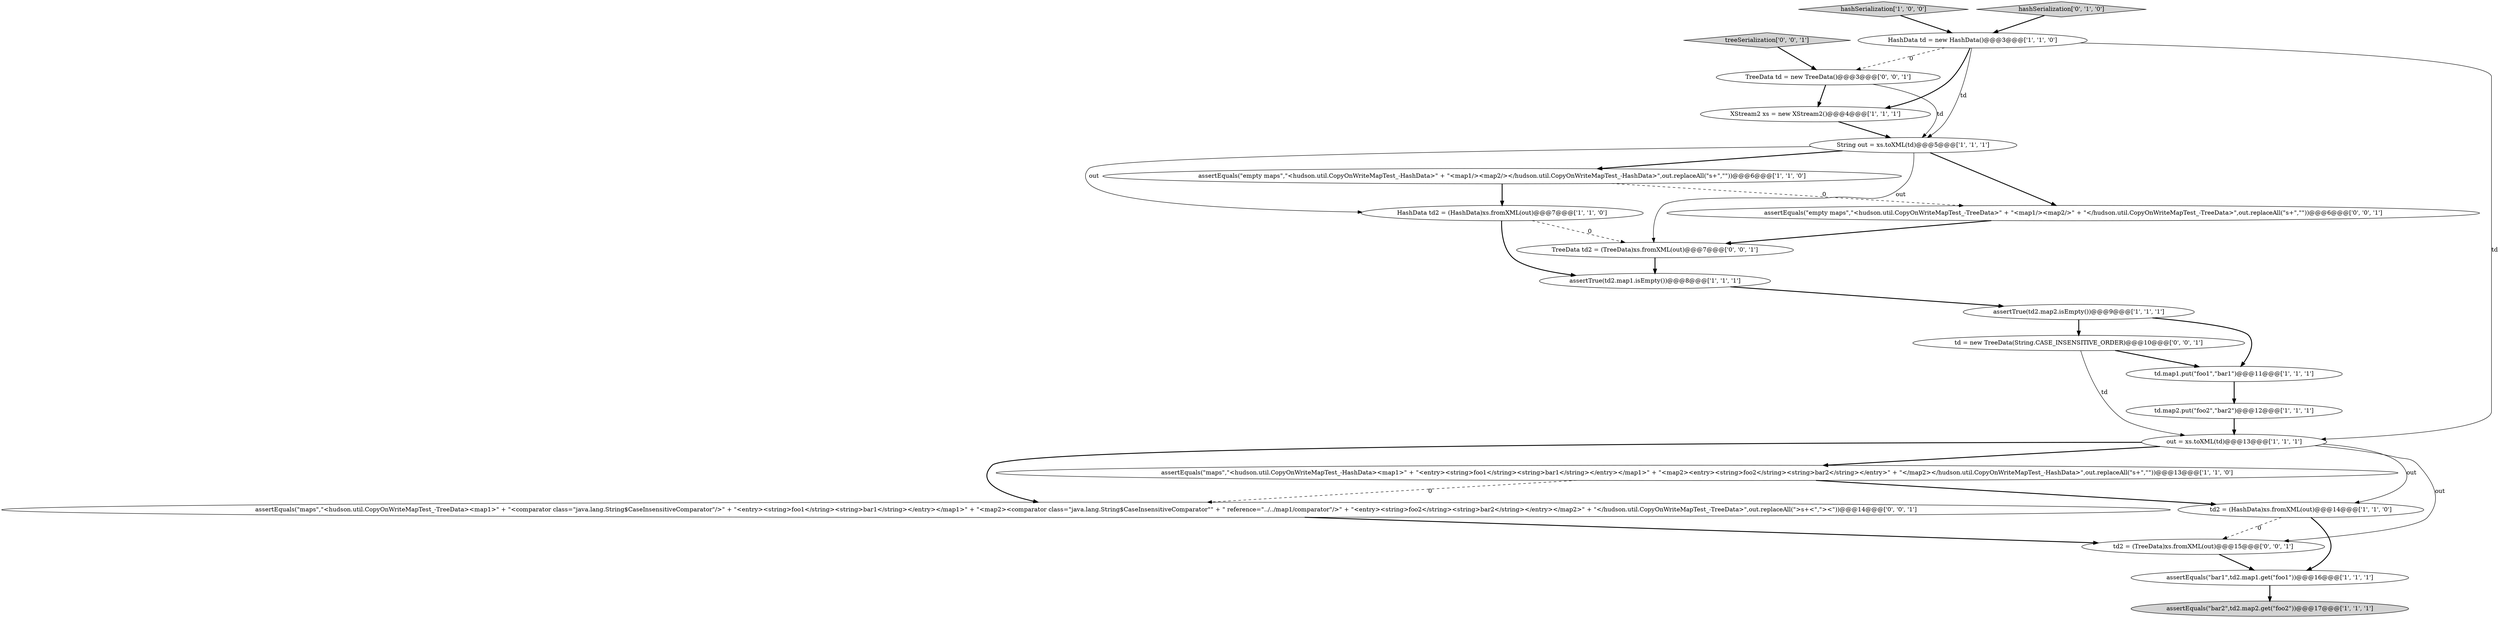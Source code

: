 digraph {
19 [style = filled, label = "TreeData td2 = (TreeData)xs.fromXML(out)@@@7@@@['0', '0', '1']", fillcolor = white, shape = ellipse image = "AAA0AAABBB3BBB"];
4 [style = filled, label = "assertTrue(td2.map1.isEmpty())@@@8@@@['1', '1', '1']", fillcolor = white, shape = ellipse image = "AAA0AAABBB1BBB"];
17 [style = filled, label = "assertEquals(\"empty maps\",\"<hudson.util.CopyOnWriteMapTest_-TreeData>\" + \"<map1/><map2/>\" + \"</hudson.util.CopyOnWriteMapTest_-TreeData>\",out.replaceAll(\"\s+\",\"\"))@@@6@@@['0', '0', '1']", fillcolor = white, shape = ellipse image = "AAA0AAABBB3BBB"];
9 [style = filled, label = "out = xs.toXML(td)@@@13@@@['1', '1', '1']", fillcolor = white, shape = ellipse image = "AAA0AAABBB1BBB"];
2 [style = filled, label = "assertTrue(td2.map2.isEmpty())@@@9@@@['1', '1', '1']", fillcolor = white, shape = ellipse image = "AAA0AAABBB1BBB"];
14 [style = filled, label = "assertEquals(\"bar1\",td2.map1.get(\"foo1\"))@@@16@@@['1', '1', '1']", fillcolor = white, shape = ellipse image = "AAA0AAABBB1BBB"];
20 [style = filled, label = "assertEquals(\"maps\",\"<hudson.util.CopyOnWriteMapTest_-TreeData><map1>\" + \"<comparator class=\"java.lang.String$CaseInsensitiveComparator\"/>\" + \"<entry><string>foo1</string><string>bar1</string></entry></map1>\" + \"<map2><comparator class=\"java.lang.String$CaseInsensitiveComparator\"\" + \" reference=\"../../map1/comparator\"/>\" + \"<entry><string>foo2</string><string>bar2</string></entry></map2>\" + \"</hudson.util.CopyOnWriteMapTest_-TreeData>\",out.replaceAll(\">\s+<\",\"><\"))@@@14@@@['0', '0', '1']", fillcolor = white, shape = ellipse image = "AAA0AAABBB3BBB"];
5 [style = filled, label = "HashData td2 = (HashData)xs.fromXML(out)@@@7@@@['1', '1', '0']", fillcolor = white, shape = ellipse image = "AAA0AAABBB1BBB"];
22 [style = filled, label = "treeSerialization['0', '0', '1']", fillcolor = lightgray, shape = diamond image = "AAA0AAABBB3BBB"];
11 [style = filled, label = "HashData td = new HashData()@@@3@@@['1', '1', '0']", fillcolor = white, shape = ellipse image = "AAA0AAABBB1BBB"];
13 [style = filled, label = "hashSerialization['1', '0', '0']", fillcolor = lightgray, shape = diamond image = "AAA0AAABBB1BBB"];
10 [style = filled, label = "assertEquals(\"maps\",\"<hudson.util.CopyOnWriteMapTest_-HashData><map1>\" + \"<entry><string>foo1</string><string>bar1</string></entry></map1>\" + \"<map2><entry><string>foo2</string><string>bar2</string></entry>\" + \"</map2></hudson.util.CopyOnWriteMapTest_-HashData>\",out.replaceAll(\"\s+\",\"\"))@@@13@@@['1', '1', '0']", fillcolor = white, shape = ellipse image = "AAA0AAABBB1BBB"];
7 [style = filled, label = "assertEquals(\"empty maps\",\"<hudson.util.CopyOnWriteMapTest_-HashData>\" + \"<map1/><map2/></hudson.util.CopyOnWriteMapTest_-HashData>\",out.replaceAll(\"\s+\",\"\"))@@@6@@@['1', '1', '0']", fillcolor = white, shape = ellipse image = "AAA0AAABBB1BBB"];
6 [style = filled, label = "td2 = (HashData)xs.fromXML(out)@@@14@@@['1', '1', '0']", fillcolor = white, shape = ellipse image = "AAA0AAABBB1BBB"];
16 [style = filled, label = "td = new TreeData(String.CASE_INSENSITIVE_ORDER)@@@10@@@['0', '0', '1']", fillcolor = white, shape = ellipse image = "AAA0AAABBB3BBB"];
18 [style = filled, label = "TreeData td = new TreeData()@@@3@@@['0', '0', '1']", fillcolor = white, shape = ellipse image = "AAA0AAABBB3BBB"];
21 [style = filled, label = "td2 = (TreeData)xs.fromXML(out)@@@15@@@['0', '0', '1']", fillcolor = white, shape = ellipse image = "AAA0AAABBB3BBB"];
1 [style = filled, label = "String out = xs.toXML(td)@@@5@@@['1', '1', '1']", fillcolor = white, shape = ellipse image = "AAA0AAABBB1BBB"];
8 [style = filled, label = "XStream2 xs = new XStream2()@@@4@@@['1', '1', '1']", fillcolor = white, shape = ellipse image = "AAA0AAABBB1BBB"];
0 [style = filled, label = "td.map2.put(\"foo2\",\"bar2\")@@@12@@@['1', '1', '1']", fillcolor = white, shape = ellipse image = "AAA0AAABBB1BBB"];
15 [style = filled, label = "hashSerialization['0', '1', '0']", fillcolor = lightgray, shape = diamond image = "AAA0AAABBB2BBB"];
3 [style = filled, label = "assertEquals(\"bar2\",td2.map2.get(\"foo2\"))@@@17@@@['1', '1', '1']", fillcolor = lightgray, shape = ellipse image = "AAA0AAABBB1BBB"];
12 [style = filled, label = "td.map1.put(\"foo1\",\"bar1\")@@@11@@@['1', '1', '1']", fillcolor = white, shape = ellipse image = "AAA0AAABBB1BBB"];
14->3 [style = bold, label=""];
16->9 [style = solid, label="td"];
6->21 [style = dashed, label="0"];
0->9 [style = bold, label=""];
7->17 [style = dashed, label="0"];
9->21 [style = solid, label="out"];
1->5 [style = solid, label="out"];
9->20 [style = bold, label=""];
4->2 [style = bold, label=""];
9->10 [style = bold, label=""];
12->0 [style = bold, label=""];
1->7 [style = bold, label=""];
10->6 [style = bold, label=""];
13->11 [style = bold, label=""];
17->19 [style = bold, label=""];
1->19 [style = solid, label="out"];
2->12 [style = bold, label=""];
1->17 [style = bold, label=""];
20->21 [style = bold, label=""];
6->14 [style = bold, label=""];
8->1 [style = bold, label=""];
9->6 [style = solid, label="out"];
7->5 [style = bold, label=""];
22->18 [style = bold, label=""];
15->11 [style = bold, label=""];
11->18 [style = dashed, label="0"];
5->4 [style = bold, label=""];
11->1 [style = solid, label="td"];
11->8 [style = bold, label=""];
10->20 [style = dashed, label="0"];
18->8 [style = bold, label=""];
19->4 [style = bold, label=""];
18->1 [style = solid, label="td"];
5->19 [style = dashed, label="0"];
16->12 [style = bold, label=""];
11->9 [style = solid, label="td"];
21->14 [style = bold, label=""];
2->16 [style = bold, label=""];
}
